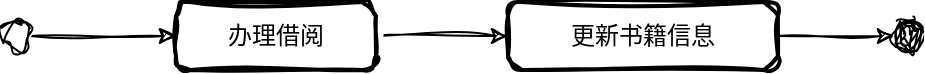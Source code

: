 <mxfile version="22.0.8" type="github">
  <diagram name="第 1 页" id="VOIXElQQoLBPa3Zr150k">
    <mxGraphModel dx="658" dy="466" grid="0" gridSize="10" guides="1" tooltips="1" connect="1" arrows="1" fold="1" page="1" pageScale="1" pageWidth="827" pageHeight="1169" background="#ffffff" math="0" shadow="0">
      <root>
        <mxCell id="0" />
        <mxCell id="1" parent="0" />
        <mxCell id="_EuGSHGWzR_7x_fWJRQk-12" style="edgeStyle=orthogonalEdgeStyle;rounded=0;sketch=1;hachureGap=4;jiggle=2;curveFitting=1;orthogonalLoop=1;jettySize=auto;html=1;exitX=1;exitY=0.5;exitDx=0;exitDy=0;entryX=0;entryY=0.5;entryDx=0;entryDy=0;fontFamily=Architects Daughter;fontSource=https%3A%2F%2Ffonts.googleapis.com%2Fcss%3Ffamily%3DArchitects%2BDaughter;fontSize=16;" edge="1" parent="1" source="2" target="3">
          <mxGeometry relative="1" as="geometry" />
        </mxCell>
        <mxCell id="2" value="" style="ellipse;labelBackgroundColor=none;sketch=1;curveFitting=1;jiggle=2;" parent="1" vertex="1">
          <mxGeometry x="47" y="37" width="14" height="14" as="geometry" />
        </mxCell>
        <mxCell id="_EuGSHGWzR_7x_fWJRQk-13" style="edgeStyle=orthogonalEdgeStyle;rounded=0;sketch=1;hachureGap=4;jiggle=2;curveFitting=1;orthogonalLoop=1;jettySize=auto;html=1;fontFamily=Architects Daughter;fontSource=https%3A%2F%2Ffonts.googleapis.com%2Fcss%3Ffamily%3DArchitects%2BDaughter;fontSize=16;" edge="1" parent="1" source="3" target="4">
          <mxGeometry relative="1" as="geometry" />
        </mxCell>
        <mxCell id="3" value="办理借阅" style="rounded=1;absoluteArcSize=1;arcSize=14;whiteSpace=wrap;strokeWidth=2;labelBackgroundColor=none;sketch=1;curveFitting=1;jiggle=2;" parent="1" vertex="1">
          <mxGeometry x="134" y="27" width="100" height="34" as="geometry" />
        </mxCell>
        <mxCell id="_EuGSHGWzR_7x_fWJRQk-14" style="edgeStyle=orthogonalEdgeStyle;rounded=0;sketch=1;hachureGap=4;jiggle=2;curveFitting=1;orthogonalLoop=1;jettySize=auto;html=1;entryX=0;entryY=0.5;entryDx=0;entryDy=0;fontFamily=Architects Daughter;fontSource=https%3A%2F%2Ffonts.googleapis.com%2Fcss%3Ffamily%3DArchitects%2BDaughter;fontSize=16;" edge="1" parent="1" source="4" target="5">
          <mxGeometry relative="1" as="geometry" />
        </mxCell>
        <mxCell id="4" value="更新书籍信息" style="rounded=1;absoluteArcSize=1;arcSize=14;whiteSpace=wrap;strokeWidth=2;labelBackgroundColor=none;sketch=1;curveFitting=1;jiggle=2;" parent="1" vertex="1">
          <mxGeometry x="300" y="27" width="135" height="34" as="geometry" />
        </mxCell>
        <mxCell id="5" value="" style="ellipse;shape=endState;labelBackgroundColor=none;sketch=1;curveFitting=1;jiggle=2;" parent="1" vertex="1">
          <mxGeometry x="493" y="37" width="14" height="14" as="geometry" />
        </mxCell>
      </root>
    </mxGraphModel>
  </diagram>
</mxfile>
